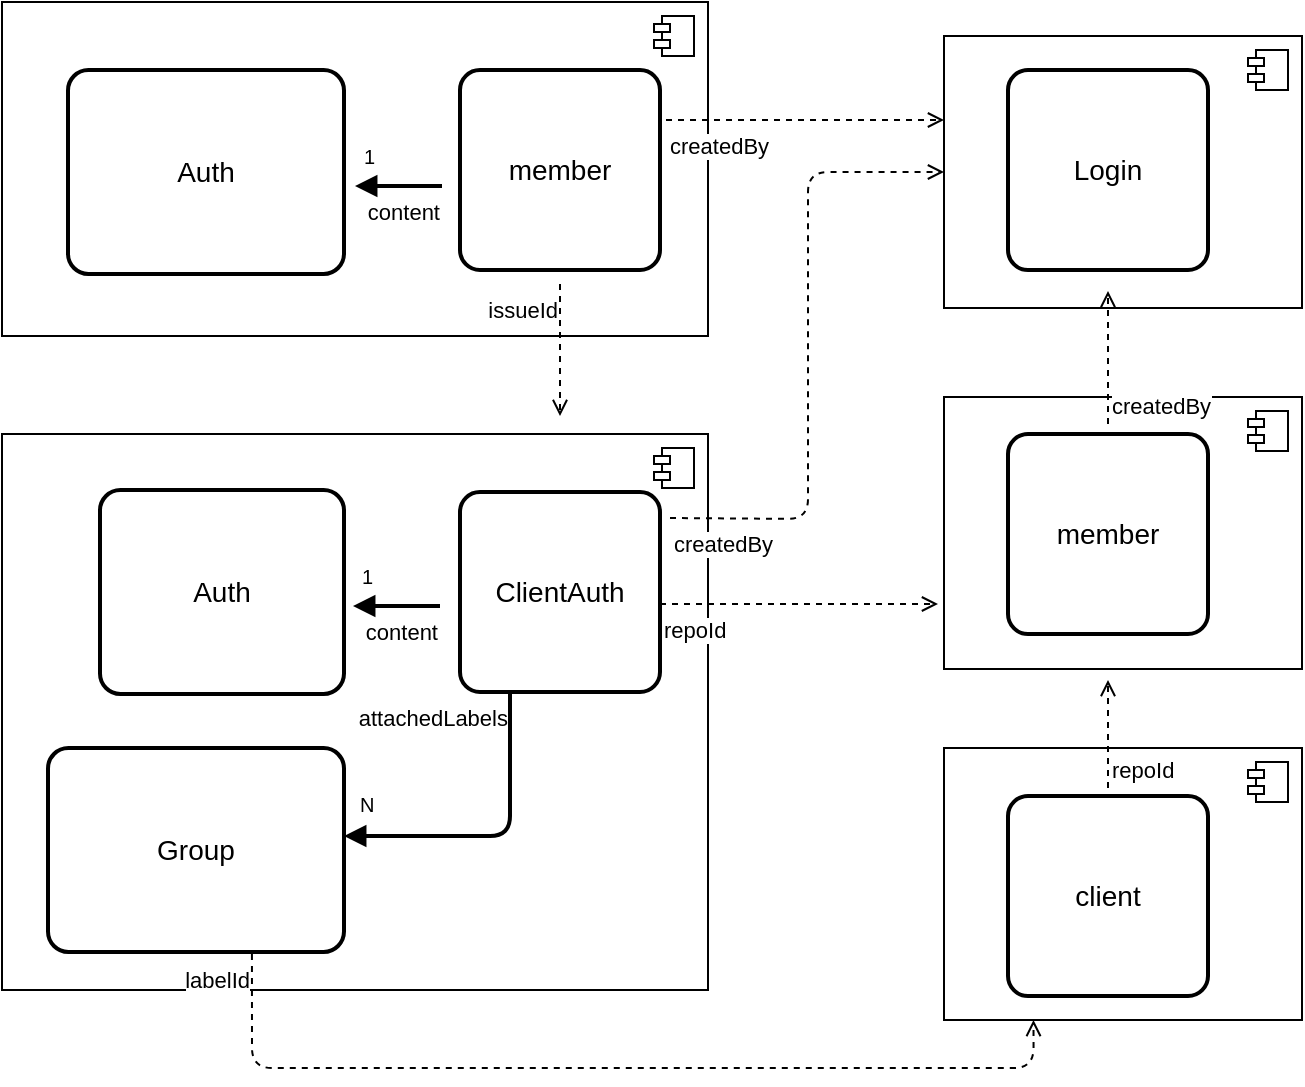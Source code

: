 <mxfile pages="1">
    <diagram id="0MqRuAryd6gaNtWOwecn" name="Page-1">
        <mxGraphModel dx="1082" dy="787" grid="0" gridSize="10" guides="1" tooltips="1" connect="1" arrows="1" fold="1" page="1" pageScale="1" pageWidth="827" pageHeight="1169" math="0" shadow="0">
            <root>
                <mxCell id="0"/>
                <mxCell id="1" parent="0"/>
                <mxCell id="lunRP_2s2cViU5oACqbx-15" value="" style="html=1;" parent="1" vertex="1">
                    <mxGeometry x="486" y="212.5" width="179" height="136" as="geometry"/>
                </mxCell>
                <mxCell id="lunRP_2s2cViU5oACqbx-16" value="" style="shape=component;jettyWidth=8;jettyHeight=4;" parent="lunRP_2s2cViU5oACqbx-15" vertex="1">
                    <mxGeometry x="1" width="20" height="20" relative="1" as="geometry">
                        <mxPoint x="-27" y="7" as="offset"/>
                    </mxGeometry>
                </mxCell>
                <mxCell id="lunRP_2s2cViU5oACqbx-17" value="" style="html=1;" parent="1" vertex="1">
                    <mxGeometry x="486" y="388" width="179" height="136" as="geometry"/>
                </mxCell>
                <mxCell id="lunRP_2s2cViU5oACqbx-18" value="" style="shape=component;jettyWidth=8;jettyHeight=4;" parent="lunRP_2s2cViU5oACqbx-17" vertex="1">
                    <mxGeometry x="1" width="20" height="20" relative="1" as="geometry">
                        <mxPoint x="-27" y="7" as="offset"/>
                    </mxGeometry>
                </mxCell>
                <mxCell id="lunRP_2s2cViU5oACqbx-13" value="" style="html=1;" parent="1" vertex="1">
                    <mxGeometry x="486" y="32" width="179" height="136" as="geometry"/>
                </mxCell>
                <mxCell id="lunRP_2s2cViU5oACqbx-14" value="" style="shape=component;jettyWidth=8;jettyHeight=4;" parent="lunRP_2s2cViU5oACqbx-13" vertex="1">
                    <mxGeometry x="1" width="20" height="20" relative="1" as="geometry">
                        <mxPoint x="-27" y="7" as="offset"/>
                    </mxGeometry>
                </mxCell>
                <mxCell id="lunRP_2s2cViU5oACqbx-11" value="" style="html=1;" parent="1" vertex="1">
                    <mxGeometry x="15" y="15" width="353" height="167" as="geometry"/>
                </mxCell>
                <mxCell id="lunRP_2s2cViU5oACqbx-12" value="" style="shape=component;jettyWidth=8;jettyHeight=4;" parent="lunRP_2s2cViU5oACqbx-11" vertex="1">
                    <mxGeometry x="1" width="20" height="20" relative="1" as="geometry">
                        <mxPoint x="-27" y="7" as="offset"/>
                    </mxGeometry>
                </mxCell>
                <mxCell id="lunRP_2s2cViU5oACqbx-9" value="" style="html=1;" parent="1" vertex="1">
                    <mxGeometry x="15" y="231" width="353" height="278" as="geometry"/>
                </mxCell>
                <mxCell id="lunRP_2s2cViU5oACqbx-10" value="" style="shape=component;jettyWidth=8;jettyHeight=4;" parent="lunRP_2s2cViU5oACqbx-9" vertex="1">
                    <mxGeometry x="1" width="20" height="20" relative="1" as="geometry">
                        <mxPoint x="-27" y="7" as="offset"/>
                    </mxGeometry>
                </mxCell>
                <mxCell id="lunRP_2s2cViU5oACqbx-1" value="ClientAuth" style="strokeWidth=2;rounded=1;arcSize=10;whiteSpace=wrap;html=1;align=center;fontSize=14;" parent="1" vertex="1">
                    <mxGeometry x="244" y="260" width="100" height="100" as="geometry"/>
                </mxCell>
                <mxCell id="lunRP_2s2cViU5oACqbx-2" value="Group" style="strokeWidth=2;rounded=1;arcSize=10;whiteSpace=wrap;html=1;align=center;fontSize=14;" parent="1" vertex="1">
                    <mxGeometry x="38" y="388" width="148" height="102" as="geometry"/>
                </mxCell>
                <mxCell id="lunRP_2s2cViU5oACqbx-3" value="Auth" style="strokeWidth=2;rounded=1;arcSize=10;whiteSpace=wrap;html=1;align=center;fontSize=14;" parent="1" vertex="1">
                    <mxGeometry x="64" y="259" width="122" height="102" as="geometry"/>
                </mxCell>
                <mxCell id="lunRP_2s2cViU5oACqbx-4" value="Login" style="strokeWidth=2;rounded=1;arcSize=10;whiteSpace=wrap;html=1;align=center;fontSize=14;" parent="1" vertex="1">
                    <mxGeometry x="518" y="49" width="100" height="100" as="geometry"/>
                </mxCell>
                <mxCell id="lunRP_2s2cViU5oACqbx-5" value="member" style="strokeWidth=2;rounded=1;arcSize=10;whiteSpace=wrap;html=1;align=center;fontSize=14;" parent="1" vertex="1">
                    <mxGeometry x="244" y="49" width="100" height="100" as="geometry"/>
                </mxCell>
                <mxCell id="lunRP_2s2cViU5oACqbx-6" value="Auth" style="strokeWidth=2;rounded=1;arcSize=10;whiteSpace=wrap;html=1;align=center;fontSize=14;" parent="1" vertex="1">
                    <mxGeometry x="48" y="49" width="138" height="102" as="geometry"/>
                </mxCell>
                <mxCell id="lunRP_2s2cViU5oACqbx-7" value="member" style="strokeWidth=2;rounded=1;arcSize=10;whiteSpace=wrap;html=1;align=center;fontSize=14;" parent="1" vertex="1">
                    <mxGeometry x="518" y="231" width="100" height="100" as="geometry"/>
                </mxCell>
                <mxCell id="lunRP_2s2cViU5oACqbx-8" value="client" style="strokeWidth=2;rounded=1;arcSize=10;whiteSpace=wrap;html=1;align=center;fontSize=14;" parent="1" vertex="1">
                    <mxGeometry x="518" y="412" width="100" height="100" as="geometry"/>
                </mxCell>
                <mxCell id="lunRP_2s2cViU5oACqbx-19" value="content" style="endArrow=block;endFill=1;html=1;edgeStyle=orthogonalEdgeStyle;align=right;verticalAlign=top;strokeWidth=2;labelPosition=left;verticalLabelPosition=bottom;" parent="1" edge="1">
                    <mxGeometry x="-1" relative="1" as="geometry">
                        <mxPoint x="235" y="107" as="sourcePoint"/>
                        <mxPoint x="191.5" y="107" as="targetPoint"/>
                    </mxGeometry>
                </mxCell>
                <mxCell id="lunRP_2s2cViU5oACqbx-20" value="1" style="resizable=0;html=1;align=left;verticalAlign=bottom;labelBackgroundColor=#ffffff;fontSize=10;" parent="lunRP_2s2cViU5oACqbx-19" connectable="0" vertex="1">
                    <mxGeometry x="-1" relative="1" as="geometry">
                        <mxPoint x="-41" y="-7" as="offset"/>
                    </mxGeometry>
                </mxCell>
                <mxCell id="lunRP_2s2cViU5oACqbx-22" value="content" style="endArrow=block;endFill=1;html=1;edgeStyle=orthogonalEdgeStyle;align=right;verticalAlign=top;strokeWidth=2;labelPosition=left;verticalLabelPosition=bottom;" parent="1" edge="1">
                    <mxGeometry x="-1" relative="1" as="geometry">
                        <mxPoint x="234" y="317" as="sourcePoint"/>
                        <mxPoint x="190.5" y="317" as="targetPoint"/>
                    </mxGeometry>
                </mxCell>
                <mxCell id="lunRP_2s2cViU5oACqbx-23" value="1" style="resizable=0;html=1;align=left;verticalAlign=bottom;labelBackgroundColor=#ffffff;fontSize=10;" parent="lunRP_2s2cViU5oACqbx-22" connectable="0" vertex="1">
                    <mxGeometry x="-1" relative="1" as="geometry">
                        <mxPoint x="-41" y="-7" as="offset"/>
                    </mxGeometry>
                </mxCell>
                <mxCell id="lunRP_2s2cViU5oACqbx-24" value="attachedLabels" style="endArrow=block;endFill=1;html=1;edgeStyle=orthogonalEdgeStyle;align=right;verticalAlign=top;strokeWidth=2;exitX=0.25;exitY=1;exitDx=0;exitDy=0;entryX=1;entryY=0.431;entryDx=0;entryDy=0;entryPerimeter=0;labelPosition=left;verticalLabelPosition=bottom;" parent="1" source="lunRP_2s2cViU5oACqbx-1" target="lunRP_2s2cViU5oACqbx-2" edge="1">
                    <mxGeometry x="-1" relative="1" as="geometry">
                        <mxPoint x="219" y="528" as="sourcePoint"/>
                        <mxPoint x="175.5" y="528" as="targetPoint"/>
                    </mxGeometry>
                </mxCell>
                <mxCell id="lunRP_2s2cViU5oACqbx-25" value="N" style="resizable=0;html=1;align=left;verticalAlign=bottom;labelBackgroundColor=#ffffff;fontSize=10;" parent="lunRP_2s2cViU5oACqbx-24" connectable="0" vertex="1">
                    <mxGeometry x="-1" relative="1" as="geometry">
                        <mxPoint x="-77" y="64" as="offset"/>
                    </mxGeometry>
                </mxCell>
                <mxCell id="lunRP_2s2cViU5oACqbx-26" value="repoId" style="endArrow=open;endFill=0;html=1;edgeStyle=orthogonalEdgeStyle;align=left;verticalAlign=top;strokeWidth=1;dashed=1;strokeColor=#000000;labelPosition=right;verticalLabelPosition=bottom;" parent="1" edge="1">
                    <mxGeometry x="-1" relative="1" as="geometry">
                        <mxPoint x="344" y="316" as="sourcePoint"/>
                        <mxPoint x="483" y="316" as="targetPoint"/>
                    </mxGeometry>
                </mxCell>
                <mxCell id="lunRP_2s2cViU5oACqbx-28" value="createdBy" style="endArrow=open;endFill=0;html=1;edgeStyle=orthogonalEdgeStyle;align=left;verticalAlign=top;strokeWidth=1;dashed=1;strokeColor=#000000;labelPosition=right;verticalLabelPosition=bottom;entryX=0;entryY=0.5;entryDx=0;entryDy=0;" parent="1" target="lunRP_2s2cViU5oACqbx-13" edge="1">
                    <mxGeometry x="-1" relative="1" as="geometry">
                        <mxPoint x="349" y="273" as="sourcePoint"/>
                        <mxPoint x="554" y="173" as="targetPoint"/>
                    </mxGeometry>
                </mxCell>
                <mxCell id="lunRP_2s2cViU5oACqbx-29" value="createdBy" style="endArrow=open;endFill=0;html=1;edgeStyle=orthogonalEdgeStyle;align=left;verticalAlign=top;strokeWidth=1;dashed=1;strokeColor=#000000;labelPosition=right;verticalLabelPosition=bottom;" parent="1" edge="1">
                    <mxGeometry x="-1" relative="1" as="geometry">
                        <mxPoint x="347" y="74" as="sourcePoint"/>
                        <mxPoint x="486" y="74" as="targetPoint"/>
                    </mxGeometry>
                </mxCell>
                <mxCell id="lunRP_2s2cViU5oACqbx-30" value="issueId" style="endArrow=open;endFill=0;html=1;edgeStyle=orthogonalEdgeStyle;align=right;verticalAlign=top;strokeWidth=1;dashed=1;strokeColor=#000000;labelPosition=left;verticalLabelPosition=bottom;" parent="1" edge="1">
                    <mxGeometry x="-1" relative="1" as="geometry">
                        <mxPoint x="294" y="156" as="sourcePoint"/>
                        <mxPoint x="294" y="222" as="targetPoint"/>
                    </mxGeometry>
                </mxCell>
                <mxCell id="lunRP_2s2cViU5oACqbx-31" value="labelId" style="endArrow=open;endFill=0;html=1;edgeStyle=orthogonalEdgeStyle;align=right;verticalAlign=top;strokeWidth=1;dashed=1;strokeColor=#000000;labelPosition=left;verticalLabelPosition=bottom;exitX=0.689;exitY=1.01;exitDx=0;exitDy=0;exitPerimeter=0;entryX=0.25;entryY=1;entryDx=0;entryDy=0;" parent="1" source="lunRP_2s2cViU5oACqbx-2" target="lunRP_2s2cViU5oACqbx-17" edge="1">
                    <mxGeometry x="-1" relative="1" as="geometry">
                        <mxPoint x="306" y="610" as="sourcePoint"/>
                        <mxPoint x="445" y="610" as="targetPoint"/>
                        <Array as="points">
                            <mxPoint x="140" y="548"/>
                            <mxPoint x="531" y="548"/>
                        </Array>
                    </mxGeometry>
                </mxCell>
                <mxCell id="lunRP_2s2cViU5oACqbx-32" value="repoId" style="endArrow=open;endFill=0;html=1;edgeStyle=orthogonalEdgeStyle;align=left;verticalAlign=bottom;strokeWidth=1;dashed=1;strokeColor=#000000;labelPosition=right;verticalLabelPosition=top;exitX=0.5;exitY=0;exitDx=0;exitDy=0;" parent="1" edge="1">
                    <mxGeometry x="-1" relative="1" as="geometry">
                        <mxPoint x="568" y="408" as="sourcePoint"/>
                        <mxPoint x="568" y="354" as="targetPoint"/>
                    </mxGeometry>
                </mxCell>
                <mxCell id="lunRP_2s2cViU5oACqbx-34" value="createdBy" style="endArrow=open;endFill=0;html=1;edgeStyle=orthogonalEdgeStyle;align=left;verticalAlign=bottom;strokeWidth=1;dashed=1;strokeColor=#000000;labelPosition=right;verticalLabelPosition=top;" parent="1" edge="1">
                    <mxGeometry x="-1" relative="1" as="geometry">
                        <mxPoint x="568" y="226" as="sourcePoint"/>
                        <mxPoint x="568" y="159.5" as="targetPoint"/>
                    </mxGeometry>
                </mxCell>
            </root>
        </mxGraphModel>
    </diagram>
</mxfile>